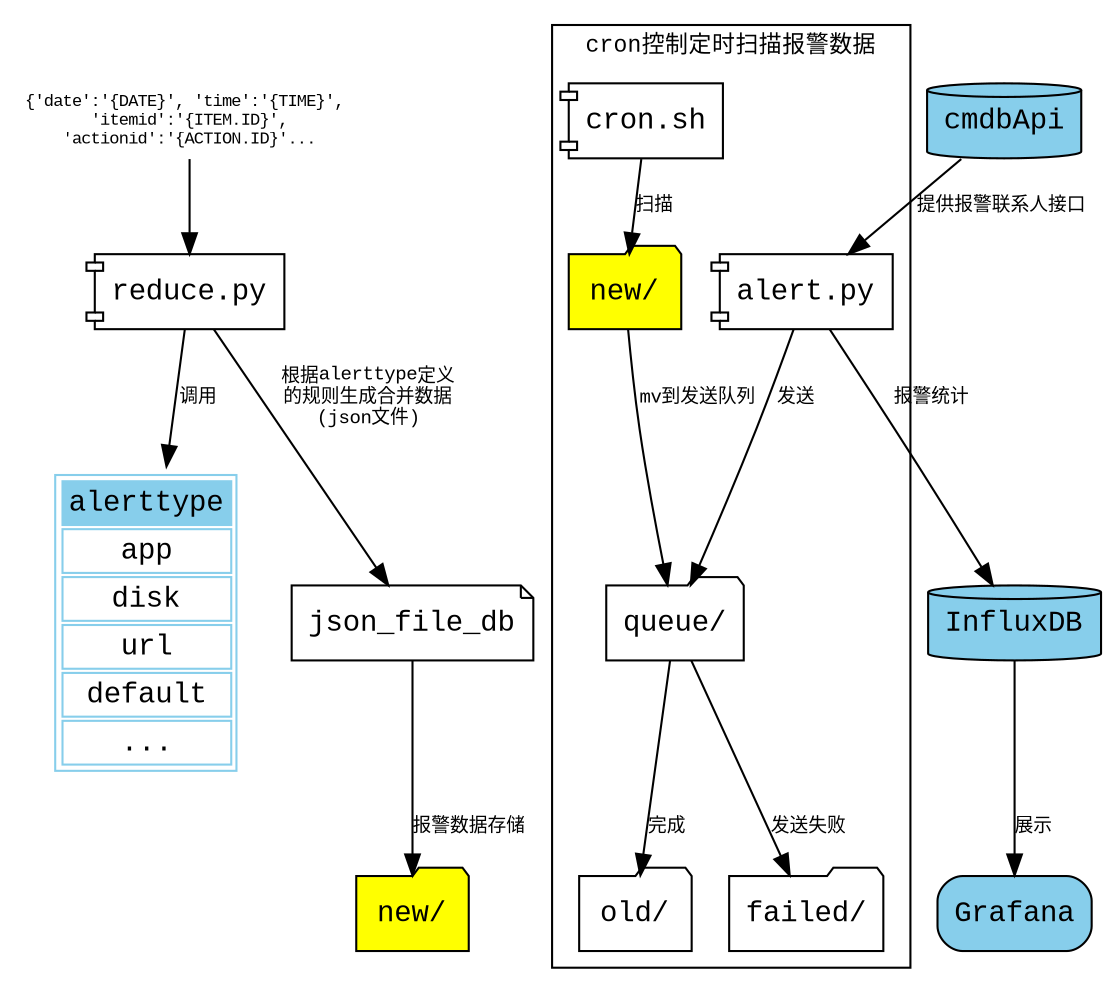 digraph zabbix_alert {
	rank="same";
	rankdir = TB;
	fontname = "Courier New, SimSun";
	fontsize = "11";
	node [shape=Mrecord,fontname="MONACO,Courier New,SimSun"];
	edge [fontname="Courier New,SimSun", fontsize="9"];

	reduce[shape="component", label="reduce.py"];
	alert[shape="component", label="alert.py"];
	cmdb[shape="cylinder", label="cmdbApi", style="filled", fillcolor="skyblue"];
	
	msg [shape="none", label="{'date':'{DATE}', 'time':'{TIME}', \n'itemid':'{ITEM.ID}',\n'actionid':'{ACTION.ID}'...",fontsize=8];
	msg -> reduce;
	reduce-> alerttype[label="调用"];
	db[shape="note", label="json_file_db"];
	
	alerttype[color="skyblue", shape="plaintext", label=<<table>
		<tr><td bgcolor="skyblue">alerttype</td></tr>
		<tr><td>app</td></tr>
		<tr><td>disk</td></tr>
		<tr><td>url</td></tr>
		<tr><td>default</td></tr>
		<tr><td>...</td></tr></table>>
	];
	reduce -> db[label="根据alerttype定义\n的规则生成合并数据\n(json文件)"];
	cmdb->alert[label="提供报警联系人接口"];
	
	subgraph cluster_cron {
		label="cron控制定时扫描报警数据";
		cron[shape="component", label="cron.sh"];
		new[shape="folder",label="new/",fillcolor="yellow", style="filled"];
		queue[shape="folder",label="queue/"];
		old[shape="folder",label="old/"];
		failed[shape="folder",label="failed/"];
		new->queue[label="mv到发送队列"];
		queue -> old[label="完成"];
		cron->new[label="扫描"];
		queue -> failed[label="发送失败"];
		alert -> queue[label="发送"];
	}
	new_fold[shape="folder",label="new/", fillcolor="yellow", style="filled"];
	db -> new_fold[label="报警数据存储"];
	
	influx[shape="cylinder", label="InfluxDB", style="filled", fillcolor="skyblue"];
	alert->influx[label="报警统计"];
	grafana[label="Grafana", style="filled", fillcolor="skyblue"];
	influx->grafana[label="展示"];
}
